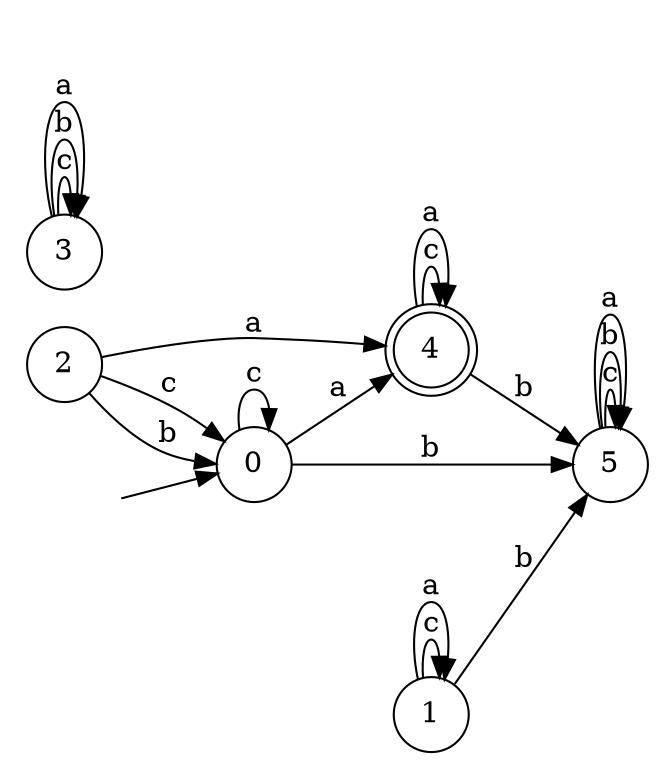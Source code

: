 digraph {
  rankdir=LR;
  0 [label="0", shape = circle];
  0 -> 0 [label="c"];
  0 -> 5 [label="b"];
  0 -> 4 [label="a"];
  1 [label="1", shape = circle];
  1 -> 1 [label="c"];
  1 -> 5 [label="b"];
  1 -> 1 [label="a"];
  2 [label="2", shape = circle];
  2 -> 0 [label="c"];
  2 -> 0 [label="b"];
  2 -> 4 [label="a"];
  3 [label="3", shape = circle];
  3 -> 3 [label="c"];
  3 -> 3 [label="b"];
  3 -> 3 [label="a"];
  4 [label="4", shape = doublecircle];
  4 -> 4 [label="c"];
  4 -> 5 [label="b"];
  4 -> 4 [label="a"];
  5 [label="5", shape = circle];
  5 -> 5 [label="c"];
  5 -> 5 [label="b"];
  5 -> 5 [label="a"];
  6 [label="", shape = plaintext];
  6 -> 0 [label=""];
}
